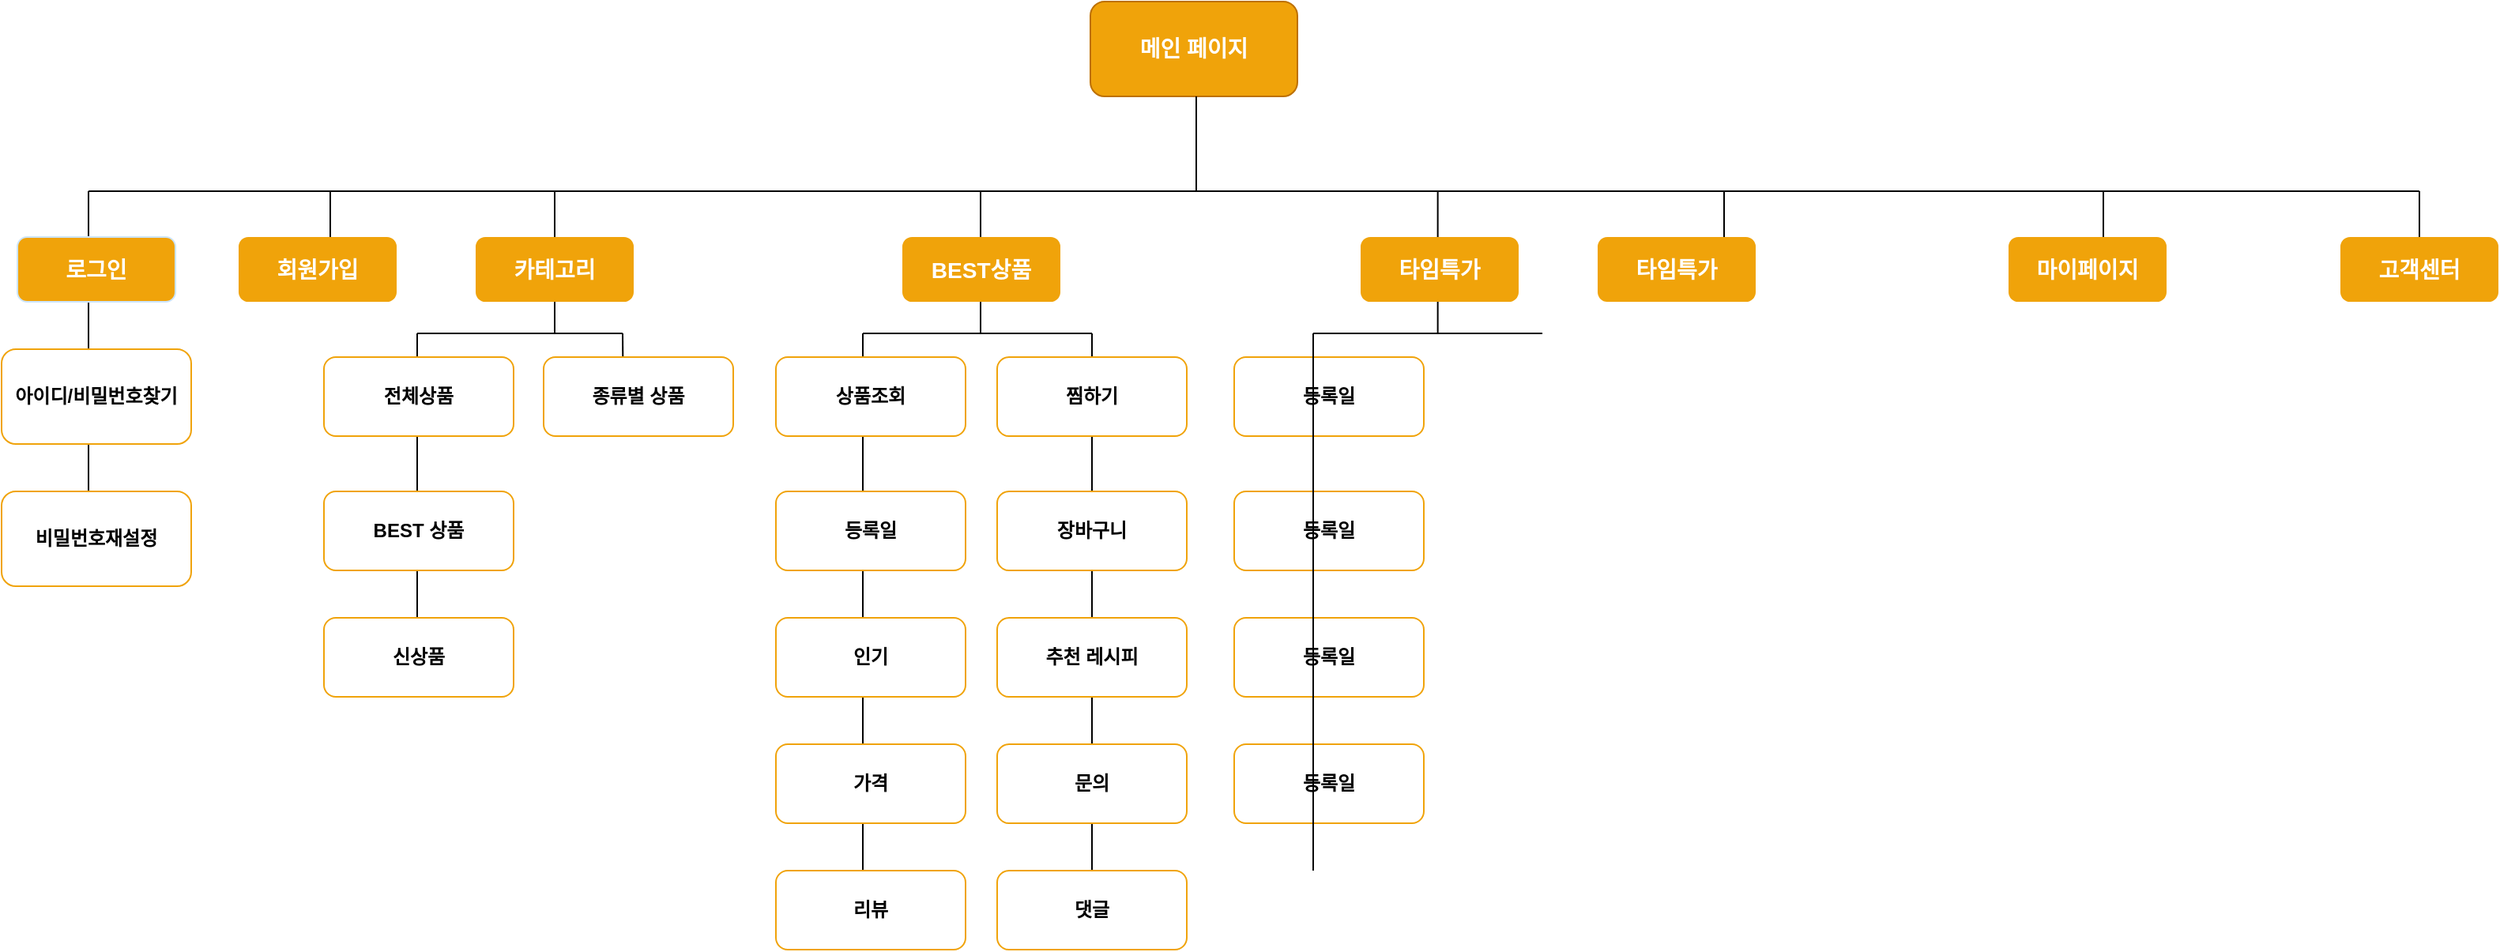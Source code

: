 <mxfile version="23.1.5" type="github">
  <diagram id="prtHgNgQTEPvFCAcTncT" name="Page-1">
    <mxGraphModel dx="1434" dy="746" grid="1" gridSize="10" guides="1" tooltips="1" connect="1" arrows="1" fold="1" page="1" pageScale="1" pageWidth="1654" pageHeight="2336" math="0" shadow="0">
      <root>
        <mxCell id="0" />
        <mxCell id="1" parent="0" />
        <mxCell id="E1q4cWO9czZsZP-2fBdB-1" value="&lt;h3&gt;&lt;font color=&quot;#ffffff&quot; style=&quot;font-size: 14px;&quot;&gt;메인 페이지&lt;/font&gt;&lt;/h3&gt;" style="rounded=1;whiteSpace=wrap;html=1;fillColor=#F0A30A;strokeColor=#BD7000;fontColor=#000000;" vertex="1" parent="1">
          <mxGeometry x="759" y="80" width="131" height="60" as="geometry" />
        </mxCell>
        <mxCell id="E1q4cWO9czZsZP-2fBdB-7" value="" style="endArrow=none;html=1;rounded=0;" edge="1" parent="1">
          <mxGeometry width="50" height="50" relative="1" as="geometry">
            <mxPoint x="125" y="200" as="sourcePoint" />
            <mxPoint x="1600" y="200" as="targetPoint" />
          </mxGeometry>
        </mxCell>
        <mxCell id="E1q4cWO9czZsZP-2fBdB-9" value="" style="endArrow=none;html=1;rounded=0;" edge="1" parent="1">
          <mxGeometry width="50" height="50" relative="1" as="geometry">
            <mxPoint x="826" y="200" as="sourcePoint" />
            <mxPoint x="826" y="140" as="targetPoint" />
          </mxGeometry>
        </mxCell>
        <mxCell id="E1q4cWO9czZsZP-2fBdB-10" value="" style="endArrow=none;html=1;rounded=0;" edge="1" parent="1">
          <mxGeometry width="50" height="50" relative="1" as="geometry">
            <mxPoint x="125" y="440" as="sourcePoint" />
            <mxPoint x="125" y="200" as="targetPoint" />
          </mxGeometry>
        </mxCell>
        <mxCell id="E1q4cWO9czZsZP-2fBdB-11" value="" style="endArrow=none;html=1;rounded=0;" edge="1" parent="1">
          <mxGeometry width="50" height="50" relative="1" as="geometry">
            <mxPoint x="278" y="260" as="sourcePoint" />
            <mxPoint x="278" y="200" as="targetPoint" />
          </mxGeometry>
        </mxCell>
        <mxCell id="E1q4cWO9czZsZP-2fBdB-19" value="&lt;h3&gt;&lt;font color=&quot;#ffffff&quot; style=&quot;font-size: 14px;&quot;&gt;로그인&lt;/font&gt;&lt;/h3&gt;" style="rounded=1;whiteSpace=wrap;html=1;fillColor=#F0A30A;strokeColor=#CCE5FF;" vertex="1" parent="1">
          <mxGeometry x="80" y="229" width="100" height="41" as="geometry" />
        </mxCell>
        <mxCell id="E1q4cWO9czZsZP-2fBdB-20" value="&lt;h3&gt;&lt;font color=&quot;#ffffff&quot; style=&quot;font-size: 14px;&quot;&gt;회원가입&lt;/font&gt;&lt;/h3&gt;" style="rounded=1;whiteSpace=wrap;html=1;fillColor=#F0A30A;strokeColor=none;" vertex="1" parent="1">
          <mxGeometry x="220" y="229" width="100" height="41" as="geometry" />
        </mxCell>
        <mxCell id="E1q4cWO9czZsZP-2fBdB-34" value="" style="endArrow=none;html=1;rounded=0;" edge="1" parent="1">
          <mxGeometry width="50" height="50" relative="1" as="geometry">
            <mxPoint x="1160" y="260" as="sourcePoint" />
            <mxPoint x="1160" y="200" as="targetPoint" />
          </mxGeometry>
        </mxCell>
        <mxCell id="E1q4cWO9czZsZP-2fBdB-36" value="" style="endArrow=none;html=1;rounded=0;" edge="1" parent="1">
          <mxGeometry width="50" height="50" relative="1" as="geometry">
            <mxPoint x="1400" y="260" as="sourcePoint" />
            <mxPoint x="1400" y="200" as="targetPoint" />
          </mxGeometry>
        </mxCell>
        <mxCell id="E1q4cWO9czZsZP-2fBdB-37" value="&lt;h3&gt;&lt;font color=&quot;#ffffff&quot; style=&quot;font-size: 14px;&quot;&gt;마이페이지&lt;/font&gt;&lt;/h3&gt;" style="rounded=1;whiteSpace=wrap;html=1;fillColor=#F0A30A;strokeColor=none;" vertex="1" parent="1">
          <mxGeometry x="1340" y="229" width="100" height="41" as="geometry" />
        </mxCell>
        <mxCell id="E1q4cWO9czZsZP-2fBdB-38" value="&lt;font style=&quot;font-size: 12px;&quot;&gt;&lt;b&gt;아이디/비밀번호찾기&lt;/b&gt;&lt;/font&gt;" style="rounded=1;whiteSpace=wrap;html=1;strokeColor=#F0A30A;" vertex="1" parent="1">
          <mxGeometry x="70" y="300" width="120" height="60" as="geometry" />
        </mxCell>
        <mxCell id="E1q4cWO9czZsZP-2fBdB-39" value="&lt;b&gt;비밀번호재설정&lt;/b&gt;" style="rounded=1;whiteSpace=wrap;html=1;strokeColor=#F0A30A;" vertex="1" parent="1">
          <mxGeometry x="70" y="390" width="120" height="60" as="geometry" />
        </mxCell>
        <mxCell id="E1q4cWO9czZsZP-2fBdB-40" value="" style="endArrow=none;html=1;rounded=0;" edge="1" parent="1">
          <mxGeometry width="50" height="50" relative="1" as="geometry">
            <mxPoint x="1600" y="230" as="sourcePoint" />
            <mxPoint x="1600" y="200" as="targetPoint" />
          </mxGeometry>
        </mxCell>
        <mxCell id="E1q4cWO9czZsZP-2fBdB-43" value="" style="endArrow=none;html=1;rounded=0;" edge="1" parent="1">
          <mxGeometry width="50" height="50" relative="1" as="geometry">
            <mxPoint x="420" y="290" as="sourcePoint" />
            <mxPoint x="420" y="200" as="targetPoint" />
          </mxGeometry>
        </mxCell>
        <mxCell id="E1q4cWO9czZsZP-2fBdB-44" value="&lt;h3&gt;&lt;span style=&quot;font-size: 14px;&quot;&gt;&lt;font color=&quot;#ffffff&quot;&gt;카테고리&lt;/font&gt;&lt;/span&gt;&lt;/h3&gt;" style="rounded=1;whiteSpace=wrap;html=1;fillColor=#F0A30A;strokeColor=none;" vertex="1" parent="1">
          <mxGeometry x="370" y="229" width="100" height="41" as="geometry" />
        </mxCell>
        <mxCell id="E1q4cWO9czZsZP-2fBdB-46" value="" style="endArrow=none;html=1;rounded=0;" edge="1" parent="1">
          <mxGeometry width="50" height="50" relative="1" as="geometry">
            <mxPoint x="333" y="290" as="sourcePoint" />
            <mxPoint x="463" y="290" as="targetPoint" />
          </mxGeometry>
        </mxCell>
        <mxCell id="E1q4cWO9czZsZP-2fBdB-48" value="" style="endArrow=none;html=1;rounded=0;exitX=0.422;exitY=0.972;exitDx=0;exitDy=0;exitPerimeter=0;" edge="1" parent="1">
          <mxGeometry width="50" height="50" relative="1" as="geometry">
            <mxPoint x="463.64" y="353.6" as="sourcePoint" />
            <mxPoint x="463" y="290" as="targetPoint" />
          </mxGeometry>
        </mxCell>
        <mxCell id="E1q4cWO9czZsZP-2fBdB-49" value="&lt;b&gt;종류별 상품&lt;/b&gt;" style="rounded=1;whiteSpace=wrap;html=1;strokeColor=#F0A30A;" vertex="1" parent="1">
          <mxGeometry x="413" y="305" width="120" height="50" as="geometry" />
        </mxCell>
        <mxCell id="E1q4cWO9czZsZP-2fBdB-57" value="" style="endArrow=none;html=1;rounded=0;exitX=0.5;exitY=0;exitDx=0;exitDy=0;" edge="1" parent="1" source="E1q4cWO9czZsZP-2fBdB-98">
          <mxGeometry width="50" height="50" relative="1" as="geometry">
            <mxPoint x="760" y="600" as="sourcePoint" />
            <mxPoint x="760" y="290" as="targetPoint" />
            <Array as="points" />
          </mxGeometry>
        </mxCell>
        <mxCell id="E1q4cWO9czZsZP-2fBdB-60" value="" style="endArrow=none;html=1;rounded=0;exitX=0.5;exitY=1;exitDx=0;exitDy=0;" edge="1" parent="1">
          <mxGeometry width="50" height="50" relative="1" as="geometry">
            <mxPoint x="333" y="520" as="sourcePoint" />
            <mxPoint x="333" y="290" as="targetPoint" />
          </mxGeometry>
        </mxCell>
        <mxCell id="E1q4cWO9czZsZP-2fBdB-61" value="&lt;b&gt;전체상품&lt;/b&gt;" style="rounded=1;whiteSpace=wrap;html=1;strokeColor=#F0A30A;" vertex="1" parent="1">
          <mxGeometry x="274" y="305" width="120" height="50" as="geometry" />
        </mxCell>
        <mxCell id="E1q4cWO9czZsZP-2fBdB-62" value="&lt;b&gt;BEST 상품&lt;/b&gt;" style="rounded=1;whiteSpace=wrap;html=1;strokeColor=#F0A30A;" vertex="1" parent="1">
          <mxGeometry x="274" y="390" width="120" height="50" as="geometry" />
        </mxCell>
        <mxCell id="E1q4cWO9czZsZP-2fBdB-63" value="&lt;b&gt;신상품&lt;/b&gt;" style="rounded=1;whiteSpace=wrap;html=1;strokeColor=#F0A30A;" vertex="1" parent="1">
          <mxGeometry x="274" y="470" width="120" height="50" as="geometry" />
        </mxCell>
        <mxCell id="E1q4cWO9czZsZP-2fBdB-70" value="" style="endArrow=none;html=1;rounded=0;" edge="1" parent="1">
          <mxGeometry width="50" height="50" relative="1" as="geometry">
            <mxPoint x="615" y="640" as="sourcePoint" />
            <mxPoint x="615" y="290" as="targetPoint" />
            <Array as="points" />
          </mxGeometry>
        </mxCell>
        <mxCell id="E1q4cWO9czZsZP-2fBdB-72" value="&lt;h3&gt;&lt;font color=&quot;#ffffff&quot; style=&quot;font-size: 14px;&quot;&gt;고객센터&lt;/font&gt;&lt;/h3&gt;" style="rounded=1;whiteSpace=wrap;html=1;fillColor=#F0A30A;strokeColor=none;" vertex="1" parent="1">
          <mxGeometry x="1550" y="229" width="100" height="41" as="geometry" />
        </mxCell>
        <mxCell id="E1q4cWO9czZsZP-2fBdB-74" value="&lt;b&gt;상품조회&lt;/b&gt;" style="rounded=1;whiteSpace=wrap;html=1;strokeColor=#F0A30A;" vertex="1" parent="1">
          <mxGeometry x="560" y="305" width="120" height="50" as="geometry" />
        </mxCell>
        <mxCell id="E1q4cWO9czZsZP-2fBdB-75" value="&lt;b&gt;등록일&lt;/b&gt;" style="rounded=1;whiteSpace=wrap;html=1;strokeColor=#F0A30A;" vertex="1" parent="1">
          <mxGeometry x="560" y="390" width="120" height="50" as="geometry" />
        </mxCell>
        <mxCell id="E1q4cWO9czZsZP-2fBdB-76" value="&lt;b&gt;인기&lt;/b&gt;" style="rounded=1;whiteSpace=wrap;html=1;strokeColor=#F0A30A;" vertex="1" parent="1">
          <mxGeometry x="560" y="470" width="120" height="50" as="geometry" />
        </mxCell>
        <mxCell id="E1q4cWO9czZsZP-2fBdB-78" value="&lt;b&gt;가격&lt;/b&gt;" style="rounded=1;whiteSpace=wrap;html=1;strokeColor=#F0A30A;" vertex="1" parent="1">
          <mxGeometry x="560" y="550" width="120" height="50" as="geometry" />
        </mxCell>
        <mxCell id="E1q4cWO9czZsZP-2fBdB-81" value="&lt;b&gt;찜하기&lt;/b&gt;" style="rounded=1;whiteSpace=wrap;html=1;strokeColor=#F0A30A;" vertex="1" parent="1">
          <mxGeometry x="700" y="305" width="120" height="50" as="geometry" />
        </mxCell>
        <mxCell id="E1q4cWO9czZsZP-2fBdB-82" value="&lt;b&gt;장바구니&lt;/b&gt;" style="rounded=1;whiteSpace=wrap;html=1;strokeColor=#F0A30A;" vertex="1" parent="1">
          <mxGeometry x="700" y="390" width="120" height="50" as="geometry" />
        </mxCell>
        <mxCell id="E1q4cWO9czZsZP-2fBdB-83" value="&lt;b&gt;추천 레시피&lt;/b&gt;" style="rounded=1;whiteSpace=wrap;html=1;strokeColor=#F0A30A;" vertex="1" parent="1">
          <mxGeometry x="700" y="470" width="120" height="50" as="geometry" />
        </mxCell>
        <mxCell id="E1q4cWO9czZsZP-2fBdB-84" value="&lt;b style=&quot;border-color: var(--border-color);&quot;&gt;문의&lt;/b&gt;" style="rounded=1;whiteSpace=wrap;html=1;strokeColor=#F0A30A;" vertex="1" parent="1">
          <mxGeometry x="700" y="550" width="120" height="50" as="geometry" />
        </mxCell>
        <mxCell id="E1q4cWO9czZsZP-2fBdB-87" value="&lt;h3&gt;&lt;font color=&quot;#ffffff&quot;&gt;&lt;span style=&quot;font-size: 14px;&quot;&gt;타임특가&lt;/span&gt;&lt;/font&gt;&lt;/h3&gt;" style="rounded=1;whiteSpace=wrap;html=1;fillColor=#F0A30A;strokeColor=none;" vertex="1" parent="1">
          <mxGeometry x="1080" y="229" width="100" height="41" as="geometry" />
        </mxCell>
        <mxCell id="E1q4cWO9czZsZP-2fBdB-88" value="&lt;b&gt;등록일&lt;/b&gt;" style="rounded=1;whiteSpace=wrap;html=1;strokeColor=#F0A30A;" vertex="1" parent="1">
          <mxGeometry x="850" y="305" width="120" height="50" as="geometry" />
        </mxCell>
        <mxCell id="E1q4cWO9czZsZP-2fBdB-89" value="&lt;b&gt;등록일&lt;/b&gt;" style="rounded=1;whiteSpace=wrap;html=1;strokeColor=#F0A30A;" vertex="1" parent="1">
          <mxGeometry x="850" y="390" width="120" height="50" as="geometry" />
        </mxCell>
        <mxCell id="E1q4cWO9czZsZP-2fBdB-90" value="&lt;b&gt;등록일&lt;/b&gt;" style="rounded=1;whiteSpace=wrap;html=1;strokeColor=#F0A30A;" vertex="1" parent="1">
          <mxGeometry x="850" y="550" width="120" height="50" as="geometry" />
        </mxCell>
        <mxCell id="E1q4cWO9czZsZP-2fBdB-91" value="&lt;b&gt;등록일&lt;/b&gt;" style="rounded=1;whiteSpace=wrap;html=1;strokeColor=#F0A30A;" vertex="1" parent="1">
          <mxGeometry x="850" y="470" width="120" height="50" as="geometry" />
        </mxCell>
        <mxCell id="E1q4cWO9czZsZP-2fBdB-92" value="&lt;b&gt;리뷰&lt;/b&gt;" style="rounded=1;whiteSpace=wrap;html=1;strokeColor=#F0A30A;" vertex="1" parent="1">
          <mxGeometry x="560" y="630" width="120" height="50" as="geometry" />
        </mxCell>
        <mxCell id="E1q4cWO9czZsZP-2fBdB-95" value="" style="endArrow=none;html=1;rounded=0;" edge="1" parent="1">
          <mxGeometry width="50" height="50" relative="1" as="geometry">
            <mxPoint x="615" y="290" as="sourcePoint" />
            <mxPoint x="760" y="290" as="targetPoint" />
          </mxGeometry>
        </mxCell>
        <mxCell id="E1q4cWO9czZsZP-2fBdB-96" value="" style="endArrow=none;html=1;rounded=0;" edge="1" parent="1">
          <mxGeometry width="50" height="50" relative="1" as="geometry">
            <mxPoint x="689.5" y="290" as="sourcePoint" />
            <mxPoint x="689.5" y="200" as="targetPoint" />
          </mxGeometry>
        </mxCell>
        <mxCell id="E1q4cWO9czZsZP-2fBdB-97" value="&lt;h3 style=&quot;border-color: var(--border-color);&quot;&gt;&lt;font color=&quot;#ffffff&quot;&gt;BEST상품&lt;/font&gt;&lt;/h3&gt;" style="rounded=1;whiteSpace=wrap;html=1;fillColor=#F0A30A;strokeColor=none;" vertex="1" parent="1">
          <mxGeometry x="640" y="229" width="100" height="41" as="geometry" />
        </mxCell>
        <mxCell id="E1q4cWO9czZsZP-2fBdB-98" value="&lt;b style=&quot;border-color: var(--border-color);&quot;&gt;댓글&lt;/b&gt;" style="rounded=1;whiteSpace=wrap;html=1;strokeColor=#F0A30A;" vertex="1" parent="1">
          <mxGeometry x="700" y="630" width="120" height="50" as="geometry" />
        </mxCell>
        <mxCell id="E1q4cWO9czZsZP-2fBdB-99" value="" style="endArrow=none;html=1;rounded=0;" edge="1" parent="1">
          <mxGeometry width="50" height="50" relative="1" as="geometry">
            <mxPoint x="978.82" y="290" as="sourcePoint" />
            <mxPoint x="978.82" y="200" as="targetPoint" />
          </mxGeometry>
        </mxCell>
        <mxCell id="E1q4cWO9czZsZP-2fBdB-100" value="&lt;h3&gt;&lt;font color=&quot;#ffffff&quot;&gt;&lt;span style=&quot;font-size: 14px;&quot;&gt;타임특가&lt;/span&gt;&lt;/font&gt;&lt;/h3&gt;" style="rounded=1;whiteSpace=wrap;html=1;fillColor=#F0A30A;strokeColor=none;" vertex="1" parent="1">
          <mxGeometry x="930" y="229" width="100" height="41" as="geometry" />
        </mxCell>
        <mxCell id="E1q4cWO9czZsZP-2fBdB-101" value="" style="endArrow=none;html=1;rounded=0;" edge="1" parent="1">
          <mxGeometry width="50" height="50" relative="1" as="geometry">
            <mxPoint x="900" y="290" as="sourcePoint" />
            <mxPoint x="1045" y="290" as="targetPoint" />
          </mxGeometry>
        </mxCell>
        <mxCell id="E1q4cWO9czZsZP-2fBdB-102" value="" style="endArrow=none;html=1;rounded=0;exitX=0.5;exitY=0;exitDx=0;exitDy=0;" edge="1" parent="1">
          <mxGeometry width="50" height="50" relative="1" as="geometry">
            <mxPoint x="900" y="630" as="sourcePoint" />
            <mxPoint x="900" y="290" as="targetPoint" />
            <Array as="points" />
          </mxGeometry>
        </mxCell>
      </root>
    </mxGraphModel>
  </diagram>
</mxfile>
